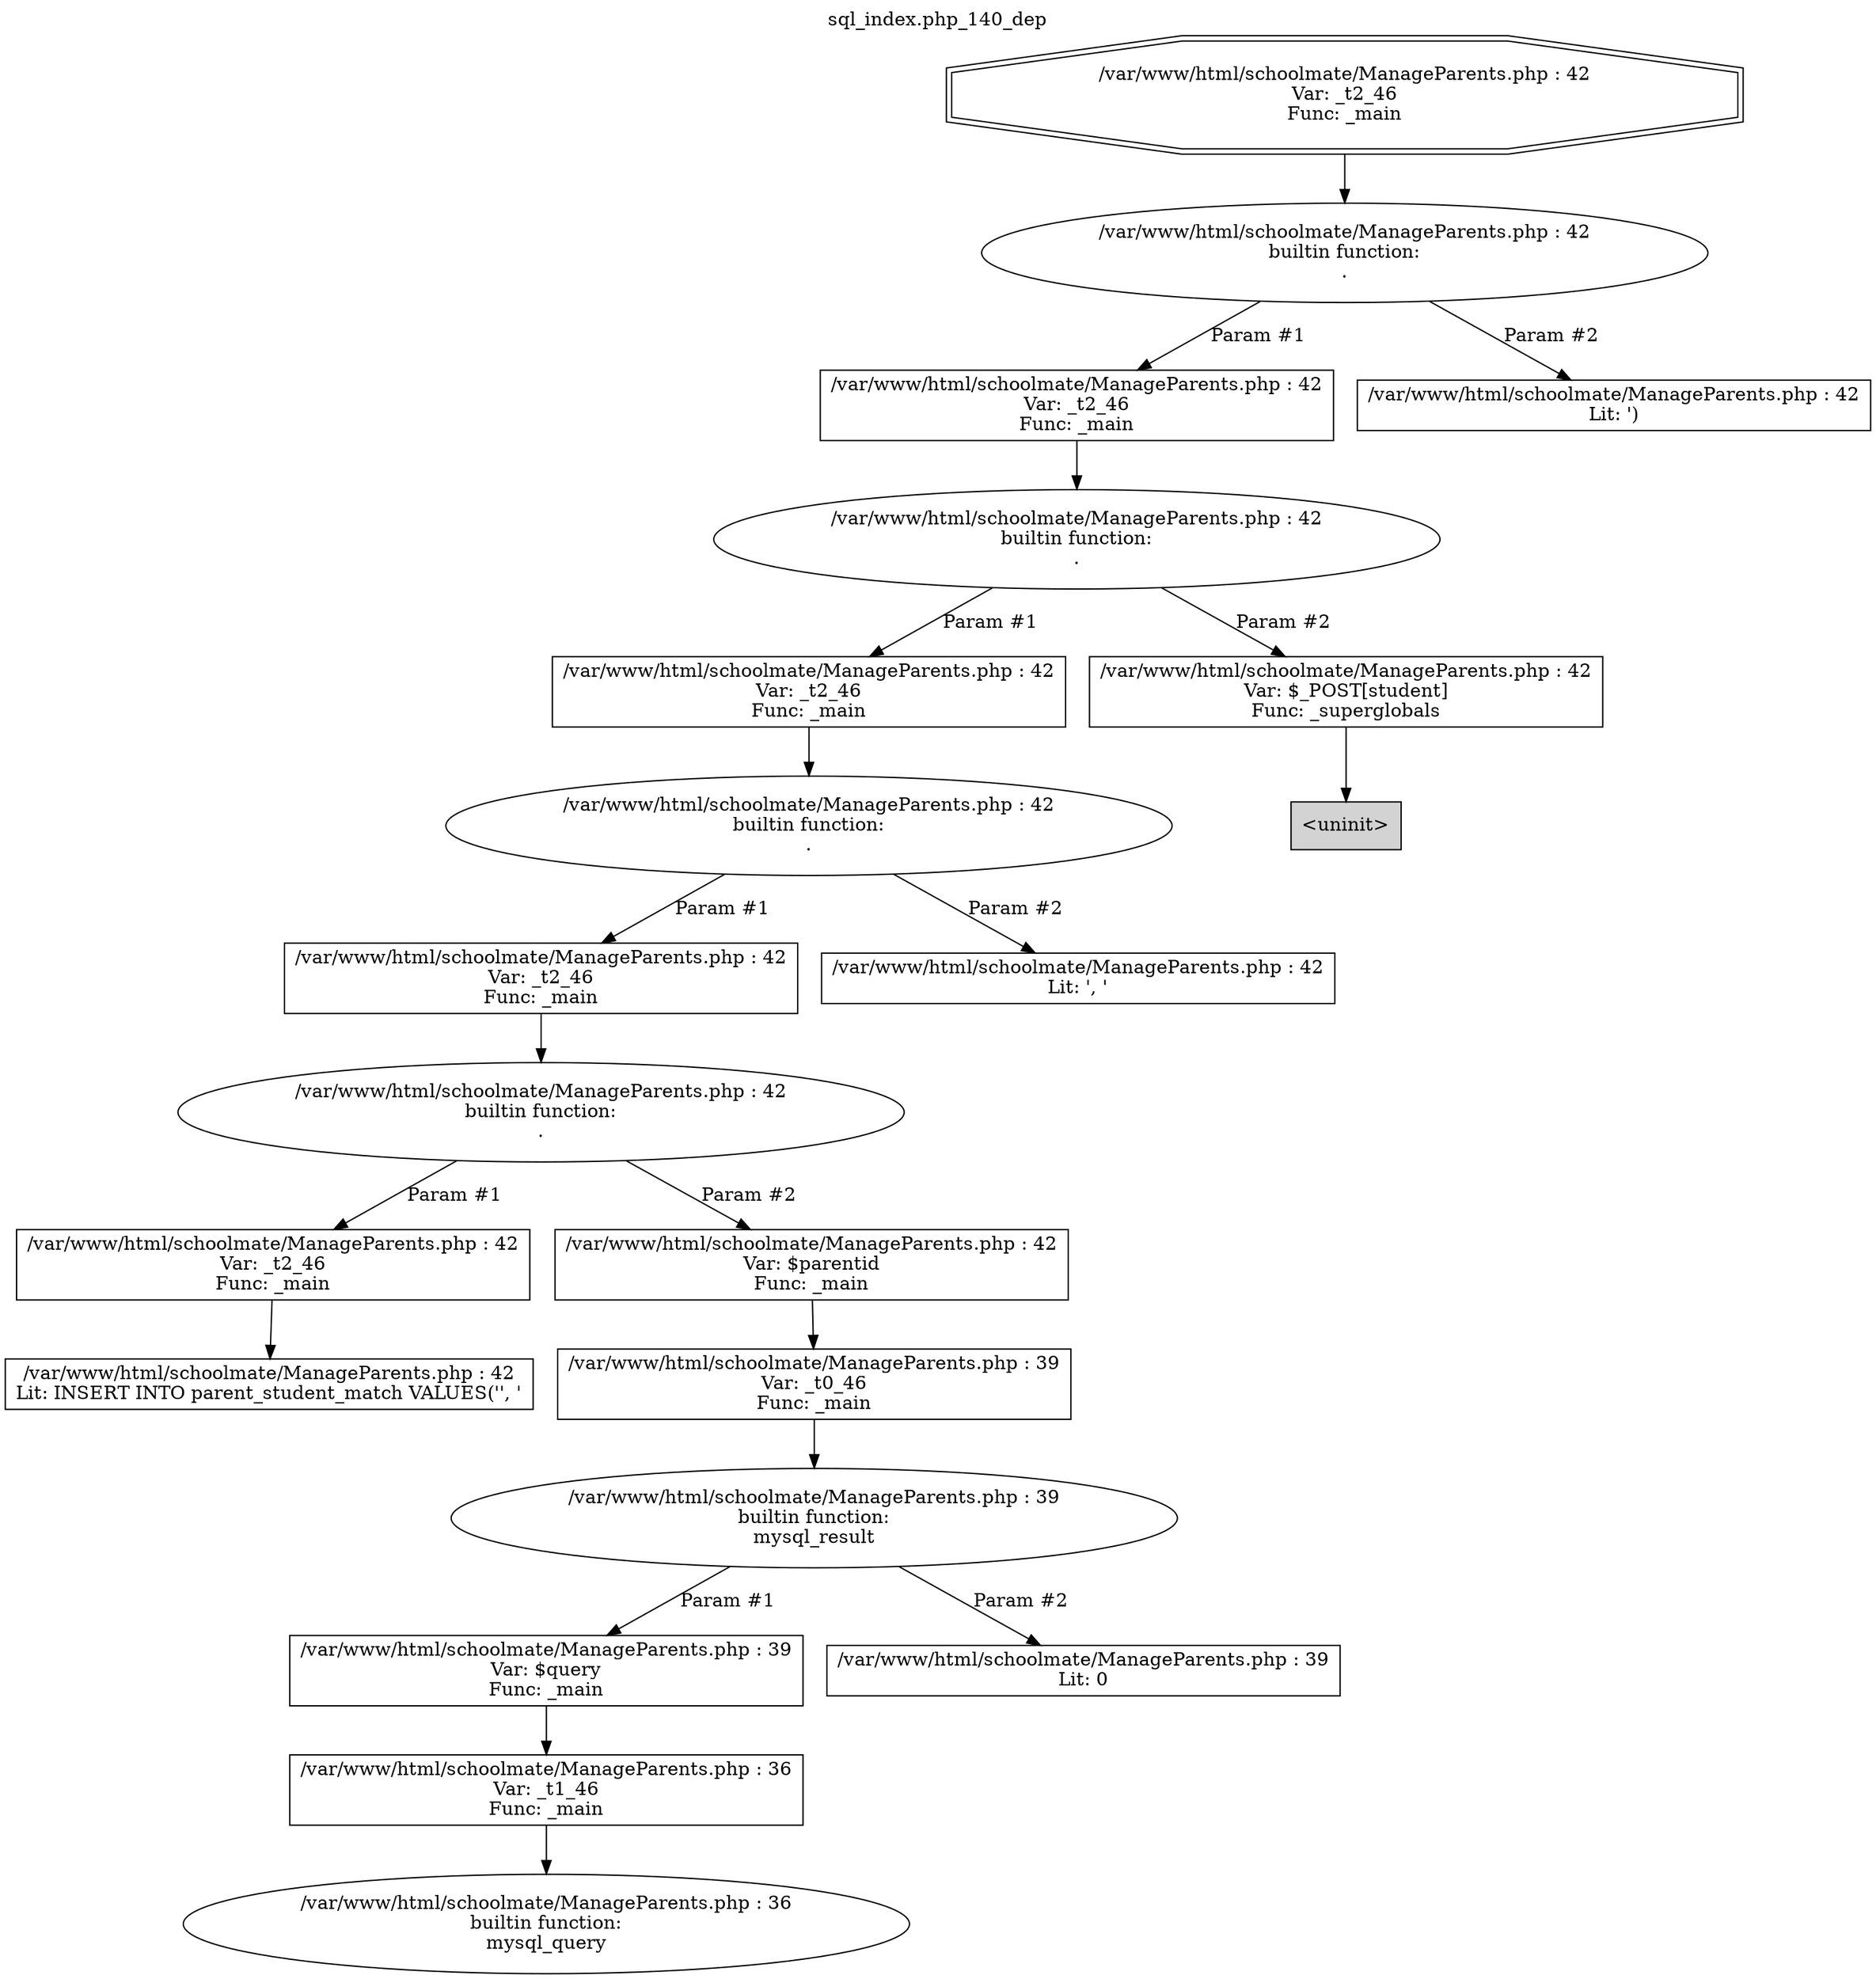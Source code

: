 digraph cfg {
  label="sql_index.php_140_dep";
  labelloc=t;
  n1 [shape=doubleoctagon, label="/var/www/html/schoolmate/ManageParents.php : 42\nVar: _t2_46\nFunc: _main\n"];
  n2 [shape=ellipse, label="/var/www/html/schoolmate/ManageParents.php : 42\nbuiltin function:\n.\n"];
  n3 [shape=box, label="/var/www/html/schoolmate/ManageParents.php : 42\nVar: _t2_46\nFunc: _main\n"];
  n4 [shape=ellipse, label="/var/www/html/schoolmate/ManageParents.php : 42\nbuiltin function:\n.\n"];
  n5 [shape=box, label="/var/www/html/schoolmate/ManageParents.php : 42\nVar: _t2_46\nFunc: _main\n"];
  n6 [shape=ellipse, label="/var/www/html/schoolmate/ManageParents.php : 42\nbuiltin function:\n.\n"];
  n7 [shape=box, label="/var/www/html/schoolmate/ManageParents.php : 42\nVar: _t2_46\nFunc: _main\n"];
  n8 [shape=ellipse, label="/var/www/html/schoolmate/ManageParents.php : 42\nbuiltin function:\n.\n"];
  n9 [shape=box, label="/var/www/html/schoolmate/ManageParents.php : 42\nVar: _t2_46\nFunc: _main\n"];
  n10 [shape=box, label="/var/www/html/schoolmate/ManageParents.php : 42\nLit: INSERT INTO parent_student_match VALUES('', '\n"];
  n11 [shape=box, label="/var/www/html/schoolmate/ManageParents.php : 42\nVar: $parentid\nFunc: _main\n"];
  n12 [shape=box, label="/var/www/html/schoolmate/ManageParents.php : 39\nVar: _t0_46\nFunc: _main\n"];
  n13 [shape=ellipse, label="/var/www/html/schoolmate/ManageParents.php : 39\nbuiltin function:\nmysql_result\n"];
  n14 [shape=box, label="/var/www/html/schoolmate/ManageParents.php : 39\nVar: $query\nFunc: _main\n"];
  n15 [shape=box, label="/var/www/html/schoolmate/ManageParents.php : 36\nVar: _t1_46\nFunc: _main\n"];
  n16 [shape=ellipse, label="/var/www/html/schoolmate/ManageParents.php : 36\nbuiltin function:\nmysql_query\n"];
  n17 [shape=box, label="/var/www/html/schoolmate/ManageParents.php : 39\nLit: 0\n"];
  n18 [shape=box, label="/var/www/html/schoolmate/ManageParents.php : 42\nLit: ', '\n"];
  n19 [shape=box, label="/var/www/html/schoolmate/ManageParents.php : 42\nVar: $_POST[student]\nFunc: _superglobals\n"];
  n20 [shape=box, label="<uninit>",style=filled];
  n21 [shape=box, label="/var/www/html/schoolmate/ManageParents.php : 42\nLit: ')\n"];
  n1 -> n2;
  n3 -> n4;
  n5 -> n6;
  n7 -> n8;
  n9 -> n10;
  n8 -> n9[label="Param #1"];
  n8 -> n11[label="Param #2"];
  n12 -> n13;
  n15 -> n16;
  n14 -> n15;
  n13 -> n14[label="Param #1"];
  n13 -> n17[label="Param #2"];
  n11 -> n12;
  n6 -> n7[label="Param #1"];
  n6 -> n18[label="Param #2"];
  n4 -> n5[label="Param #1"];
  n4 -> n19[label="Param #2"];
  n19 -> n20;
  n2 -> n3[label="Param #1"];
  n2 -> n21[label="Param #2"];
}
